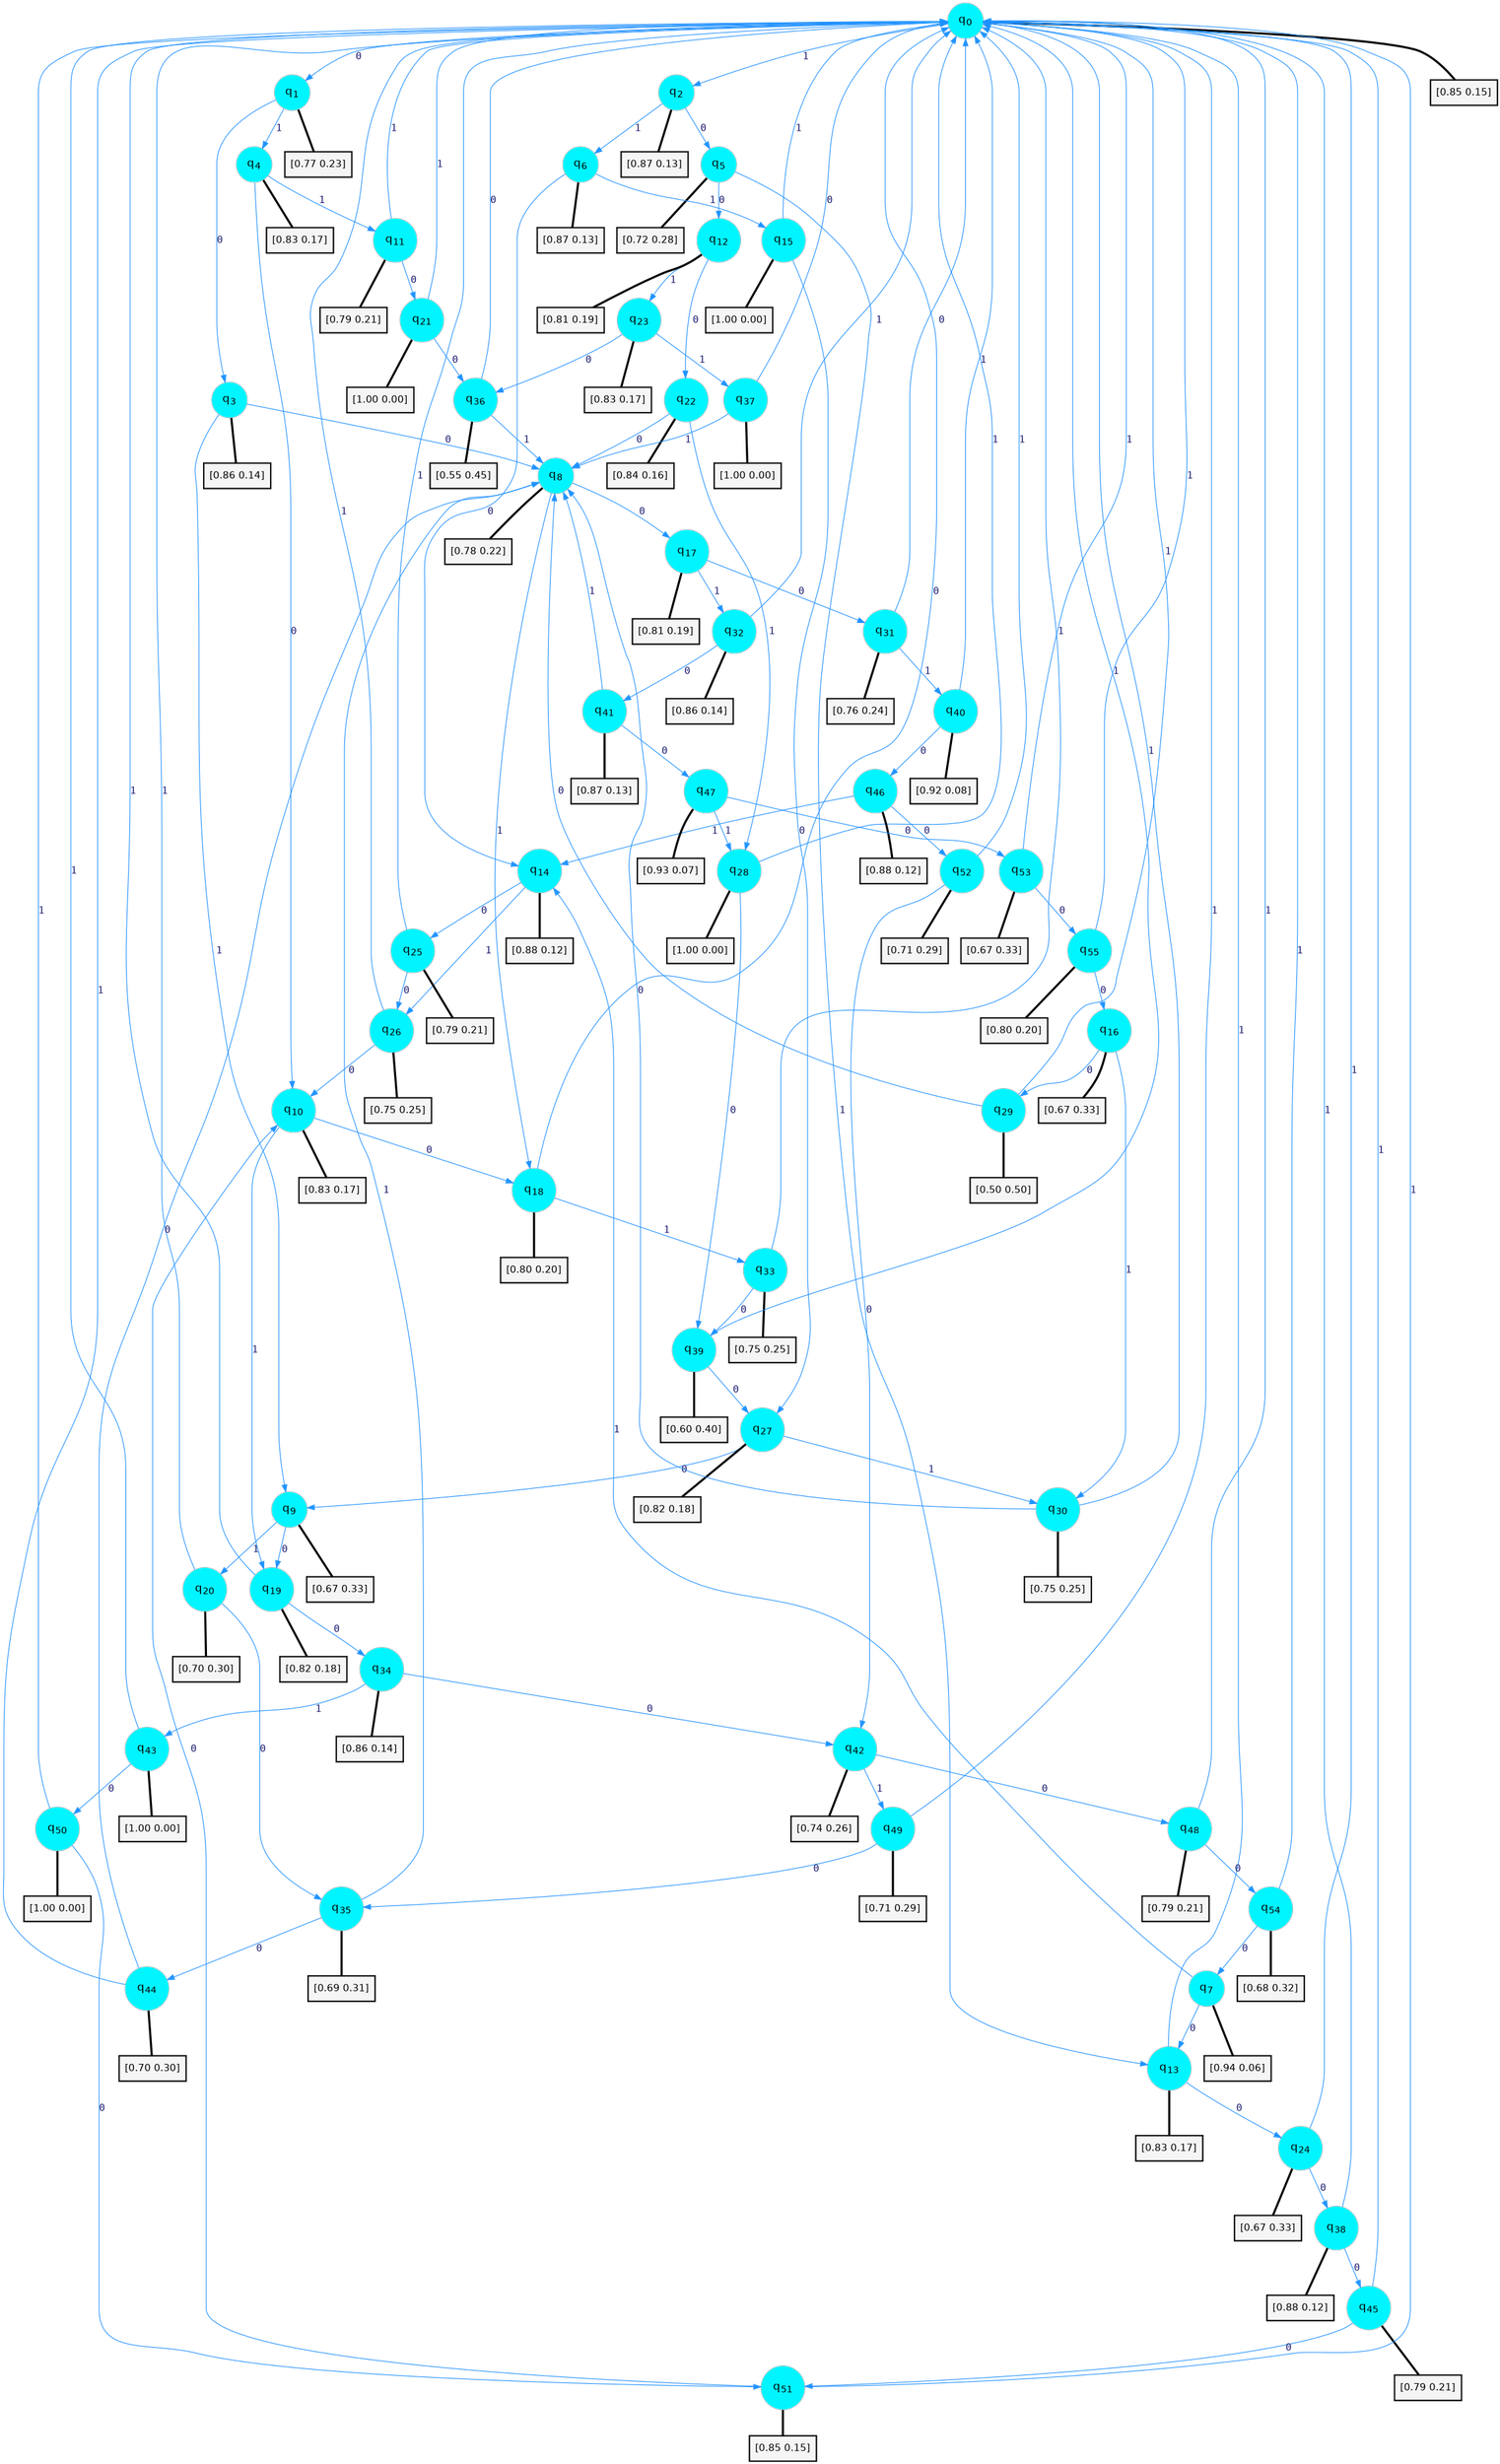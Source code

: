digraph G {
graph [
bgcolor=transparent, dpi=300, rankdir=TD, size="40,25"];
node [
color=gray, fillcolor=turquoise1, fontcolor=black, fontname=Helvetica, fontsize=16, fontweight=bold, shape=circle, style=filled];
edge [
arrowsize=1, color=dodgerblue1, fontcolor=midnightblue, fontname=courier, fontweight=bold, penwidth=1, style=solid, weight=20];
0[label=<q<SUB>0</SUB>>];
1[label=<q<SUB>1</SUB>>];
2[label=<q<SUB>2</SUB>>];
3[label=<q<SUB>3</SUB>>];
4[label=<q<SUB>4</SUB>>];
5[label=<q<SUB>5</SUB>>];
6[label=<q<SUB>6</SUB>>];
7[label=<q<SUB>7</SUB>>];
8[label=<q<SUB>8</SUB>>];
9[label=<q<SUB>9</SUB>>];
10[label=<q<SUB>10</SUB>>];
11[label=<q<SUB>11</SUB>>];
12[label=<q<SUB>12</SUB>>];
13[label=<q<SUB>13</SUB>>];
14[label=<q<SUB>14</SUB>>];
15[label=<q<SUB>15</SUB>>];
16[label=<q<SUB>16</SUB>>];
17[label=<q<SUB>17</SUB>>];
18[label=<q<SUB>18</SUB>>];
19[label=<q<SUB>19</SUB>>];
20[label=<q<SUB>20</SUB>>];
21[label=<q<SUB>21</SUB>>];
22[label=<q<SUB>22</SUB>>];
23[label=<q<SUB>23</SUB>>];
24[label=<q<SUB>24</SUB>>];
25[label=<q<SUB>25</SUB>>];
26[label=<q<SUB>26</SUB>>];
27[label=<q<SUB>27</SUB>>];
28[label=<q<SUB>28</SUB>>];
29[label=<q<SUB>29</SUB>>];
30[label=<q<SUB>30</SUB>>];
31[label=<q<SUB>31</SUB>>];
32[label=<q<SUB>32</SUB>>];
33[label=<q<SUB>33</SUB>>];
34[label=<q<SUB>34</SUB>>];
35[label=<q<SUB>35</SUB>>];
36[label=<q<SUB>36</SUB>>];
37[label=<q<SUB>37</SUB>>];
38[label=<q<SUB>38</SUB>>];
39[label=<q<SUB>39</SUB>>];
40[label=<q<SUB>40</SUB>>];
41[label=<q<SUB>41</SUB>>];
42[label=<q<SUB>42</SUB>>];
43[label=<q<SUB>43</SUB>>];
44[label=<q<SUB>44</SUB>>];
45[label=<q<SUB>45</SUB>>];
46[label=<q<SUB>46</SUB>>];
47[label=<q<SUB>47</SUB>>];
48[label=<q<SUB>48</SUB>>];
49[label=<q<SUB>49</SUB>>];
50[label=<q<SUB>50</SUB>>];
51[label=<q<SUB>51</SUB>>];
52[label=<q<SUB>52</SUB>>];
53[label=<q<SUB>53</SUB>>];
54[label=<q<SUB>54</SUB>>];
55[label=<q<SUB>55</SUB>>];
56[label="[0.85 0.15]", shape=box,fontcolor=black, fontname=Helvetica, fontsize=14, penwidth=2, fillcolor=whitesmoke,color=black];
57[label="[0.77 0.23]", shape=box,fontcolor=black, fontname=Helvetica, fontsize=14, penwidth=2, fillcolor=whitesmoke,color=black];
58[label="[0.87 0.13]", shape=box,fontcolor=black, fontname=Helvetica, fontsize=14, penwidth=2, fillcolor=whitesmoke,color=black];
59[label="[0.86 0.14]", shape=box,fontcolor=black, fontname=Helvetica, fontsize=14, penwidth=2, fillcolor=whitesmoke,color=black];
60[label="[0.83 0.17]", shape=box,fontcolor=black, fontname=Helvetica, fontsize=14, penwidth=2, fillcolor=whitesmoke,color=black];
61[label="[0.72 0.28]", shape=box,fontcolor=black, fontname=Helvetica, fontsize=14, penwidth=2, fillcolor=whitesmoke,color=black];
62[label="[0.87 0.13]", shape=box,fontcolor=black, fontname=Helvetica, fontsize=14, penwidth=2, fillcolor=whitesmoke,color=black];
63[label="[0.94 0.06]", shape=box,fontcolor=black, fontname=Helvetica, fontsize=14, penwidth=2, fillcolor=whitesmoke,color=black];
64[label="[0.78 0.22]", shape=box,fontcolor=black, fontname=Helvetica, fontsize=14, penwidth=2, fillcolor=whitesmoke,color=black];
65[label="[0.67 0.33]", shape=box,fontcolor=black, fontname=Helvetica, fontsize=14, penwidth=2, fillcolor=whitesmoke,color=black];
66[label="[0.83 0.17]", shape=box,fontcolor=black, fontname=Helvetica, fontsize=14, penwidth=2, fillcolor=whitesmoke,color=black];
67[label="[0.79 0.21]", shape=box,fontcolor=black, fontname=Helvetica, fontsize=14, penwidth=2, fillcolor=whitesmoke,color=black];
68[label="[0.81 0.19]", shape=box,fontcolor=black, fontname=Helvetica, fontsize=14, penwidth=2, fillcolor=whitesmoke,color=black];
69[label="[0.83 0.17]", shape=box,fontcolor=black, fontname=Helvetica, fontsize=14, penwidth=2, fillcolor=whitesmoke,color=black];
70[label="[0.88 0.12]", shape=box,fontcolor=black, fontname=Helvetica, fontsize=14, penwidth=2, fillcolor=whitesmoke,color=black];
71[label="[1.00 0.00]", shape=box,fontcolor=black, fontname=Helvetica, fontsize=14, penwidth=2, fillcolor=whitesmoke,color=black];
72[label="[0.67 0.33]", shape=box,fontcolor=black, fontname=Helvetica, fontsize=14, penwidth=2, fillcolor=whitesmoke,color=black];
73[label="[0.81 0.19]", shape=box,fontcolor=black, fontname=Helvetica, fontsize=14, penwidth=2, fillcolor=whitesmoke,color=black];
74[label="[0.80 0.20]", shape=box,fontcolor=black, fontname=Helvetica, fontsize=14, penwidth=2, fillcolor=whitesmoke,color=black];
75[label="[0.82 0.18]", shape=box,fontcolor=black, fontname=Helvetica, fontsize=14, penwidth=2, fillcolor=whitesmoke,color=black];
76[label="[0.70 0.30]", shape=box,fontcolor=black, fontname=Helvetica, fontsize=14, penwidth=2, fillcolor=whitesmoke,color=black];
77[label="[1.00 0.00]", shape=box,fontcolor=black, fontname=Helvetica, fontsize=14, penwidth=2, fillcolor=whitesmoke,color=black];
78[label="[0.84 0.16]", shape=box,fontcolor=black, fontname=Helvetica, fontsize=14, penwidth=2, fillcolor=whitesmoke,color=black];
79[label="[0.83 0.17]", shape=box,fontcolor=black, fontname=Helvetica, fontsize=14, penwidth=2, fillcolor=whitesmoke,color=black];
80[label="[0.67 0.33]", shape=box,fontcolor=black, fontname=Helvetica, fontsize=14, penwidth=2, fillcolor=whitesmoke,color=black];
81[label="[0.79 0.21]", shape=box,fontcolor=black, fontname=Helvetica, fontsize=14, penwidth=2, fillcolor=whitesmoke,color=black];
82[label="[0.75 0.25]", shape=box,fontcolor=black, fontname=Helvetica, fontsize=14, penwidth=2, fillcolor=whitesmoke,color=black];
83[label="[0.82 0.18]", shape=box,fontcolor=black, fontname=Helvetica, fontsize=14, penwidth=2, fillcolor=whitesmoke,color=black];
84[label="[1.00 0.00]", shape=box,fontcolor=black, fontname=Helvetica, fontsize=14, penwidth=2, fillcolor=whitesmoke,color=black];
85[label="[0.50 0.50]", shape=box,fontcolor=black, fontname=Helvetica, fontsize=14, penwidth=2, fillcolor=whitesmoke,color=black];
86[label="[0.75 0.25]", shape=box,fontcolor=black, fontname=Helvetica, fontsize=14, penwidth=2, fillcolor=whitesmoke,color=black];
87[label="[0.76 0.24]", shape=box,fontcolor=black, fontname=Helvetica, fontsize=14, penwidth=2, fillcolor=whitesmoke,color=black];
88[label="[0.86 0.14]", shape=box,fontcolor=black, fontname=Helvetica, fontsize=14, penwidth=2, fillcolor=whitesmoke,color=black];
89[label="[0.75 0.25]", shape=box,fontcolor=black, fontname=Helvetica, fontsize=14, penwidth=2, fillcolor=whitesmoke,color=black];
90[label="[0.86 0.14]", shape=box,fontcolor=black, fontname=Helvetica, fontsize=14, penwidth=2, fillcolor=whitesmoke,color=black];
91[label="[0.69 0.31]", shape=box,fontcolor=black, fontname=Helvetica, fontsize=14, penwidth=2, fillcolor=whitesmoke,color=black];
92[label="[0.55 0.45]", shape=box,fontcolor=black, fontname=Helvetica, fontsize=14, penwidth=2, fillcolor=whitesmoke,color=black];
93[label="[1.00 0.00]", shape=box,fontcolor=black, fontname=Helvetica, fontsize=14, penwidth=2, fillcolor=whitesmoke,color=black];
94[label="[0.88 0.12]", shape=box,fontcolor=black, fontname=Helvetica, fontsize=14, penwidth=2, fillcolor=whitesmoke,color=black];
95[label="[0.60 0.40]", shape=box,fontcolor=black, fontname=Helvetica, fontsize=14, penwidth=2, fillcolor=whitesmoke,color=black];
96[label="[0.92 0.08]", shape=box,fontcolor=black, fontname=Helvetica, fontsize=14, penwidth=2, fillcolor=whitesmoke,color=black];
97[label="[0.87 0.13]", shape=box,fontcolor=black, fontname=Helvetica, fontsize=14, penwidth=2, fillcolor=whitesmoke,color=black];
98[label="[0.74 0.26]", shape=box,fontcolor=black, fontname=Helvetica, fontsize=14, penwidth=2, fillcolor=whitesmoke,color=black];
99[label="[1.00 0.00]", shape=box,fontcolor=black, fontname=Helvetica, fontsize=14, penwidth=2, fillcolor=whitesmoke,color=black];
100[label="[0.70 0.30]", shape=box,fontcolor=black, fontname=Helvetica, fontsize=14, penwidth=2, fillcolor=whitesmoke,color=black];
101[label="[0.79 0.21]", shape=box,fontcolor=black, fontname=Helvetica, fontsize=14, penwidth=2, fillcolor=whitesmoke,color=black];
102[label="[0.88 0.12]", shape=box,fontcolor=black, fontname=Helvetica, fontsize=14, penwidth=2, fillcolor=whitesmoke,color=black];
103[label="[0.93 0.07]", shape=box,fontcolor=black, fontname=Helvetica, fontsize=14, penwidth=2, fillcolor=whitesmoke,color=black];
104[label="[0.79 0.21]", shape=box,fontcolor=black, fontname=Helvetica, fontsize=14, penwidth=2, fillcolor=whitesmoke,color=black];
105[label="[0.71 0.29]", shape=box,fontcolor=black, fontname=Helvetica, fontsize=14, penwidth=2, fillcolor=whitesmoke,color=black];
106[label="[1.00 0.00]", shape=box,fontcolor=black, fontname=Helvetica, fontsize=14, penwidth=2, fillcolor=whitesmoke,color=black];
107[label="[0.85 0.15]", shape=box,fontcolor=black, fontname=Helvetica, fontsize=14, penwidth=2, fillcolor=whitesmoke,color=black];
108[label="[0.71 0.29]", shape=box,fontcolor=black, fontname=Helvetica, fontsize=14, penwidth=2, fillcolor=whitesmoke,color=black];
109[label="[0.67 0.33]", shape=box,fontcolor=black, fontname=Helvetica, fontsize=14, penwidth=2, fillcolor=whitesmoke,color=black];
110[label="[0.68 0.32]", shape=box,fontcolor=black, fontname=Helvetica, fontsize=14, penwidth=2, fillcolor=whitesmoke,color=black];
111[label="[0.80 0.20]", shape=box,fontcolor=black, fontname=Helvetica, fontsize=14, penwidth=2, fillcolor=whitesmoke,color=black];
0->1 [label=0];
0->2 [label=1];
0->56 [arrowhead=none, penwidth=3,color=black];
1->3 [label=0];
1->4 [label=1];
1->57 [arrowhead=none, penwidth=3,color=black];
2->5 [label=0];
2->6 [label=1];
2->58 [arrowhead=none, penwidth=3,color=black];
3->8 [label=0];
3->9 [label=1];
3->59 [arrowhead=none, penwidth=3,color=black];
4->10 [label=0];
4->11 [label=1];
4->60 [arrowhead=none, penwidth=3,color=black];
5->12 [label=0];
5->13 [label=1];
5->61 [arrowhead=none, penwidth=3,color=black];
6->14 [label=0];
6->15 [label=1];
6->62 [arrowhead=none, penwidth=3,color=black];
7->13 [label=0];
7->14 [label=1];
7->63 [arrowhead=none, penwidth=3,color=black];
8->17 [label=0];
8->18 [label=1];
8->64 [arrowhead=none, penwidth=3,color=black];
9->19 [label=0];
9->20 [label=1];
9->65 [arrowhead=none, penwidth=3,color=black];
10->18 [label=0];
10->19 [label=1];
10->66 [arrowhead=none, penwidth=3,color=black];
11->21 [label=0];
11->0 [label=1];
11->67 [arrowhead=none, penwidth=3,color=black];
12->22 [label=0];
12->23 [label=1];
12->68 [arrowhead=none, penwidth=3,color=black];
13->24 [label=0];
13->0 [label=1];
13->69 [arrowhead=none, penwidth=3,color=black];
14->25 [label=0];
14->26 [label=1];
14->70 [arrowhead=none, penwidth=3,color=black];
15->27 [label=0];
15->0 [label=1];
15->71 [arrowhead=none, penwidth=3,color=black];
16->29 [label=0];
16->30 [label=1];
16->72 [arrowhead=none, penwidth=3,color=black];
17->31 [label=0];
17->32 [label=1];
17->73 [arrowhead=none, penwidth=3,color=black];
18->0 [label=0];
18->33 [label=1];
18->74 [arrowhead=none, penwidth=3,color=black];
19->34 [label=0];
19->0 [label=1];
19->75 [arrowhead=none, penwidth=3,color=black];
20->35 [label=0];
20->0 [label=1];
20->76 [arrowhead=none, penwidth=3,color=black];
21->36 [label=0];
21->0 [label=1];
21->77 [arrowhead=none, penwidth=3,color=black];
22->8 [label=0];
22->28 [label=1];
22->78 [arrowhead=none, penwidth=3,color=black];
23->36 [label=0];
23->37 [label=1];
23->79 [arrowhead=none, penwidth=3,color=black];
24->38 [label=0];
24->0 [label=1];
24->80 [arrowhead=none, penwidth=3,color=black];
25->26 [label=0];
25->0 [label=1];
25->81 [arrowhead=none, penwidth=3,color=black];
26->10 [label=0];
26->0 [label=1];
26->82 [arrowhead=none, penwidth=3,color=black];
27->9 [label=0];
27->30 [label=1];
27->83 [arrowhead=none, penwidth=3,color=black];
28->39 [label=0];
28->0 [label=1];
28->84 [arrowhead=none, penwidth=3,color=black];
29->8 [label=0];
29->0 [label=1];
29->85 [arrowhead=none, penwidth=3,color=black];
30->8 [label=0];
30->0 [label=1];
30->86 [arrowhead=none, penwidth=3,color=black];
31->0 [label=0];
31->40 [label=1];
31->87 [arrowhead=none, penwidth=3,color=black];
32->41 [label=0];
32->0 [label=1];
32->88 [arrowhead=none, penwidth=3,color=black];
33->39 [label=0];
33->0 [label=1];
33->89 [arrowhead=none, penwidth=3,color=black];
34->42 [label=0];
34->43 [label=1];
34->90 [arrowhead=none, penwidth=3,color=black];
35->44 [label=0];
35->8 [label=1];
35->91 [arrowhead=none, penwidth=3,color=black];
36->0 [label=0];
36->8 [label=1];
36->92 [arrowhead=none, penwidth=3,color=black];
37->0 [label=0];
37->8 [label=1];
37->93 [arrowhead=none, penwidth=3,color=black];
38->45 [label=0];
38->0 [label=1];
38->94 [arrowhead=none, penwidth=3,color=black];
39->27 [label=0];
39->0 [label=1];
39->95 [arrowhead=none, penwidth=3,color=black];
40->46 [label=0];
40->0 [label=1];
40->96 [arrowhead=none, penwidth=3,color=black];
41->47 [label=0];
41->8 [label=1];
41->97 [arrowhead=none, penwidth=3,color=black];
42->48 [label=0];
42->49 [label=1];
42->98 [arrowhead=none, penwidth=3,color=black];
43->50 [label=0];
43->0 [label=1];
43->99 [arrowhead=none, penwidth=3,color=black];
44->8 [label=0];
44->0 [label=1];
44->100 [arrowhead=none, penwidth=3,color=black];
45->51 [label=0];
45->0 [label=1];
45->101 [arrowhead=none, penwidth=3,color=black];
46->52 [label=0];
46->14 [label=1];
46->102 [arrowhead=none, penwidth=3,color=black];
47->53 [label=0];
47->28 [label=1];
47->103 [arrowhead=none, penwidth=3,color=black];
48->54 [label=0];
48->0 [label=1];
48->104 [arrowhead=none, penwidth=3,color=black];
49->35 [label=0];
49->0 [label=1];
49->105 [arrowhead=none, penwidth=3,color=black];
50->51 [label=0];
50->0 [label=1];
50->106 [arrowhead=none, penwidth=3,color=black];
51->10 [label=0];
51->0 [label=1];
51->107 [arrowhead=none, penwidth=3,color=black];
52->42 [label=0];
52->0 [label=1];
52->108 [arrowhead=none, penwidth=3,color=black];
53->55 [label=0];
53->0 [label=1];
53->109 [arrowhead=none, penwidth=3,color=black];
54->7 [label=0];
54->0 [label=1];
54->110 [arrowhead=none, penwidth=3,color=black];
55->16 [label=0];
55->0 [label=1];
55->111 [arrowhead=none, penwidth=3,color=black];
}
